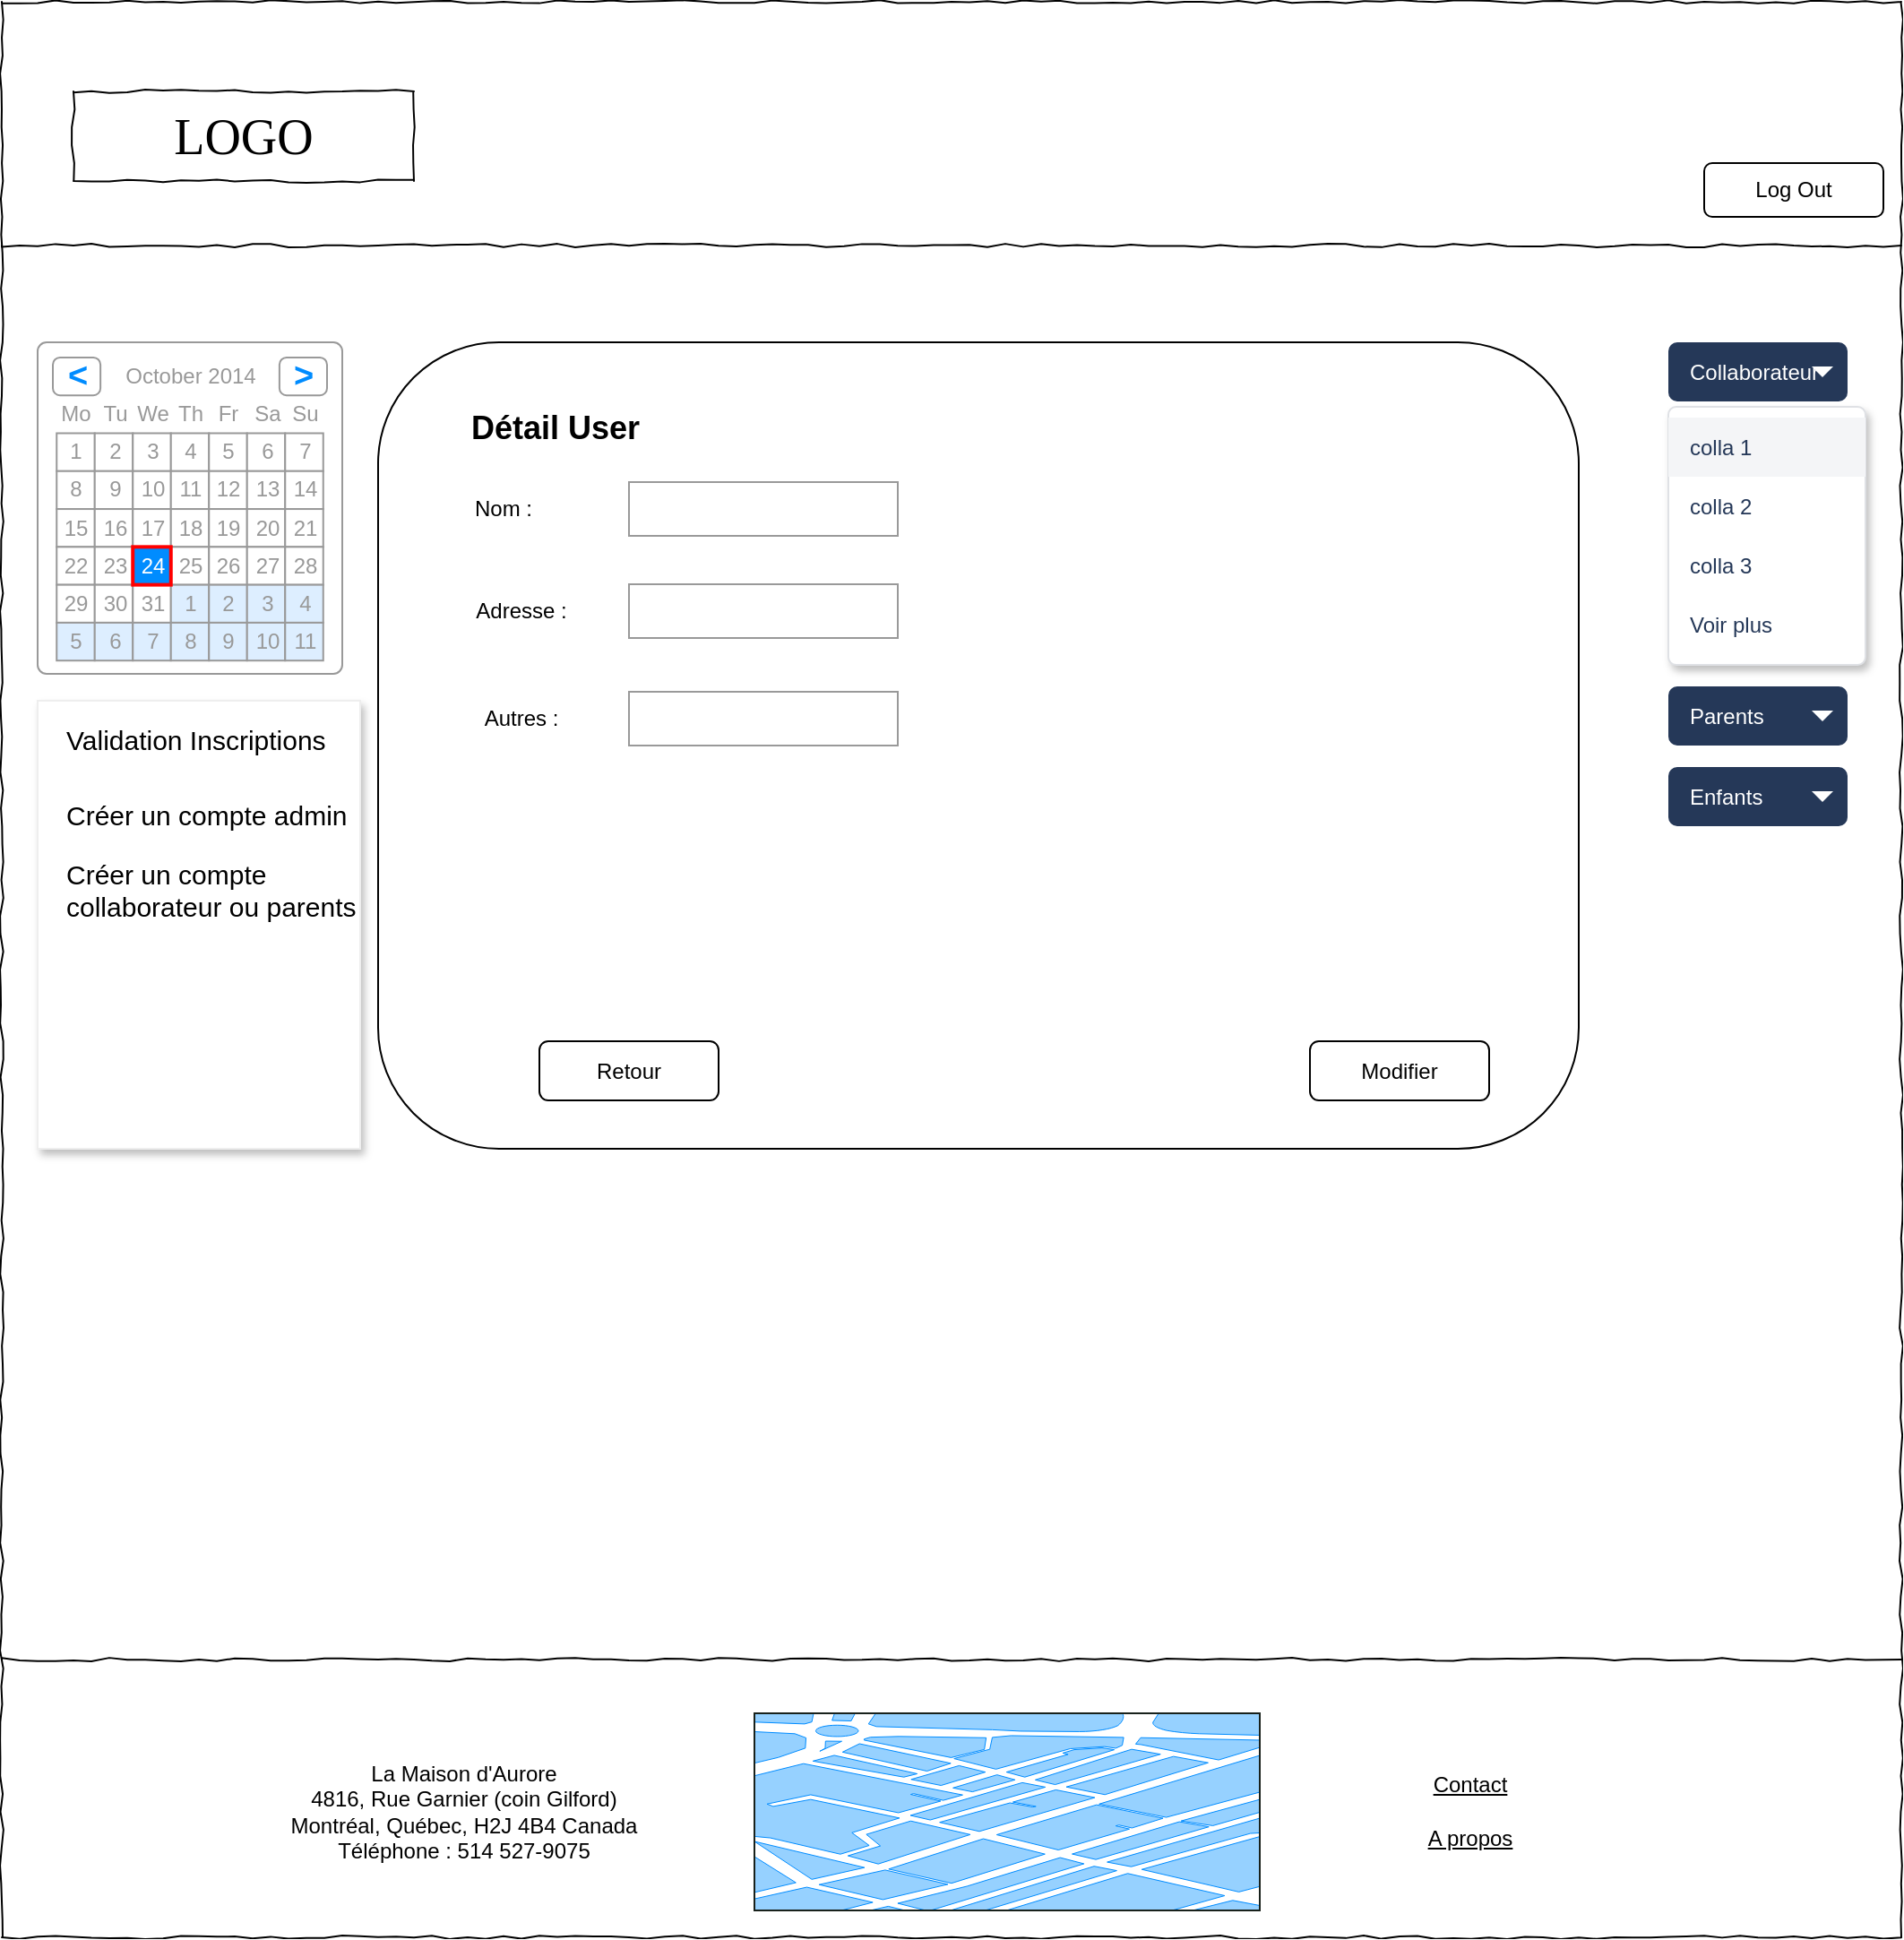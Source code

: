 <mxfile version="12.7.9" type="device"><diagram id="pYdvfN5qoWfZJTJxI68F" name="Page-1"><mxGraphModel dx="1278" dy="580" grid="1" gridSize="10" guides="1" tooltips="1" connect="1" arrows="1" fold="1" page="1" pageScale="1" pageWidth="850" pageHeight="1100" math="0" shadow="0"><root><mxCell id="EzVGDinSTwjoO5Y0ohgU-0"/><mxCell id="EzVGDinSTwjoO5Y0ohgU-1" parent="EzVGDinSTwjoO5Y0ohgU-0"/><mxCell id="vW4Id9L8aDtQEj2Flu6k-0" value="" style="whiteSpace=wrap;html=1;rounded=0;shadow=0;labelBackgroundColor=none;strokeColor=#000000;strokeWidth=1;fillColor=none;fontFamily=Verdana;fontSize=12;fontColor=#000000;align=center;comic=1;" parent="EzVGDinSTwjoO5Y0ohgU-1" vertex="1"><mxGeometry x="20" y="10" width="1060" height="1080" as="geometry"/></mxCell><mxCell id="vW4Id9L8aDtQEj2Flu6k-1" value="LOGO" style="whiteSpace=wrap;html=1;rounded=0;shadow=0;labelBackgroundColor=none;strokeWidth=1;fontFamily=Verdana;fontSize=28;align=center;comic=1;" parent="EzVGDinSTwjoO5Y0ohgU-1" vertex="1"><mxGeometry x="60" y="60" width="190" height="50" as="geometry"/></mxCell><mxCell id="vW4Id9L8aDtQEj2Flu6k-2" value="" style="line;strokeWidth=1;html=1;rounded=0;shadow=0;labelBackgroundColor=none;fillColor=none;fontFamily=Verdana;fontSize=14;fontColor=#000000;align=center;comic=1;" parent="EzVGDinSTwjoO5Y0ohgU-1" vertex="1"><mxGeometry x="20" y="141" width="1060" height="10" as="geometry"/></mxCell><mxCell id="vW4Id9L8aDtQEj2Flu6k-3" value="" style="line;strokeWidth=1;html=1;rounded=0;shadow=0;labelBackgroundColor=none;fillColor=none;fontFamily=Verdana;fontSize=14;fontColor=#000000;align=center;comic=1;" parent="EzVGDinSTwjoO5Y0ohgU-1" vertex="1"><mxGeometry x="20" y="930" width="1060" height="10" as="geometry"/></mxCell><mxCell id="vW4Id9L8aDtQEj2Flu6k-4" value="Contact" style="text;html=1;strokeColor=none;fillColor=none;align=center;verticalAlign=middle;whiteSpace=wrap;rounded=0;fontStyle=4" parent="EzVGDinSTwjoO5Y0ohgU-1" vertex="1"><mxGeometry x="773" y="995" width="133" height="20" as="geometry"/></mxCell><mxCell id="vW4Id9L8aDtQEj2Flu6k-5" value="A propos" style="text;html=1;strokeColor=none;fillColor=none;align=center;verticalAlign=middle;whiteSpace=wrap;rounded=0;fontStyle=4" parent="EzVGDinSTwjoO5Y0ohgU-1" vertex="1"><mxGeometry x="773" y="1025" width="133" height="20" as="geometry"/></mxCell><mxCell id="vW4Id9L8aDtQEj2Flu6k-6" value="" style="verticalLabelPosition=bottom;verticalAlign=top;html=1;shadow=0;dashed=0;strokeWidth=1;shape=mxgraph.ios.iBgMap;strokeColor=#18211b;strokeColor2=#008cff;fillColor2=#96D1FF;" parent="EzVGDinSTwjoO5Y0ohgU-1" vertex="1"><mxGeometry x="440" y="965" width="282" height="110" as="geometry"/></mxCell><mxCell id="vW4Id9L8aDtQEj2Flu6k-7" value="La Maison d'Aurore &lt;br&gt;4816, Rue Garnier (coin Gilford)&lt;br&gt;Montréal, Québec, H2J 4B4 Canada &lt;br&gt;Téléphone : 514 527-9075" style="text;html=1;strokeColor=none;fillColor=none;align=center;verticalAlign=middle;whiteSpace=wrap;rounded=0;fontStyle=0" parent="EzVGDinSTwjoO5Y0ohgU-1" vertex="1"><mxGeometry x="177.5" y="955" width="200" height="130" as="geometry"/></mxCell><mxCell id="Zo04l2iPIsnCxyLnfSjC-65" value="" style="rounded=1;whiteSpace=wrap;html=1;" parent="EzVGDinSTwjoO5Y0ohgU-1" vertex="1"><mxGeometry x="230" y="200" width="670" height="450" as="geometry"/></mxCell><mxCell id="Zo04l2iPIsnCxyLnfSjC-66" value="&lt;b&gt;&lt;font style=&quot;font-size: 18px&quot;&gt;Détail User&lt;/font&gt;&lt;/b&gt;" style="text;html=1;strokeColor=none;fillColor=none;align=left;verticalAlign=middle;whiteSpace=wrap;rounded=0;" parent="EzVGDinSTwjoO5Y0ohgU-1" vertex="1"><mxGeometry x="280" y="238" width="370" height="20" as="geometry"/></mxCell><mxCell id="Zo04l2iPIsnCxyLnfSjC-91" value="" style="group" parent="EzVGDinSTwjoO5Y0ohgU-1" vertex="1" connectable="0"><mxGeometry x="40" y="200" width="170" height="185" as="geometry"/></mxCell><mxCell id="Zo04l2iPIsnCxyLnfSjC-12" value="" style="strokeWidth=1;shadow=0;dashed=0;align=center;html=1;shape=mxgraph.mockup.forms.rrect;rSize=5;strokeColor=#999999;fillColor=#ffffff;" parent="Zo04l2iPIsnCxyLnfSjC-91" vertex="1"><mxGeometry width="170" height="185" as="geometry"/></mxCell><mxCell id="Zo04l2iPIsnCxyLnfSjC-13" value="October 2014" style="strokeWidth=1;shadow=0;dashed=0;align=center;html=1;shape=mxgraph.mockup.forms.anchor;fontColor=#999999;" parent="Zo04l2iPIsnCxyLnfSjC-12" vertex="1"><mxGeometry x="31.875" y="8.457" width="106.25" height="21.143" as="geometry"/></mxCell><mxCell id="Zo04l2iPIsnCxyLnfSjC-14" value="&lt;" style="strokeWidth=1;shadow=0;dashed=0;align=center;html=1;shape=mxgraph.mockup.forms.rrect;rSize=4;strokeColor=#999999;fontColor=#008cff;fontSize=19;fontStyle=1;" parent="Zo04l2iPIsnCxyLnfSjC-12" vertex="1"><mxGeometry x="8.5" y="8.457" width="26.562" height="21.143" as="geometry"/></mxCell><mxCell id="Zo04l2iPIsnCxyLnfSjC-15" value="&gt;" style="strokeWidth=1;shadow=0;dashed=0;align=center;html=1;shape=mxgraph.mockup.forms.rrect;rSize=4;strokeColor=#999999;fontColor=#008cff;fontSize=19;fontStyle=1;" parent="Zo04l2iPIsnCxyLnfSjC-12" vertex="1"><mxGeometry x="134.938" y="8.457" width="26.562" height="21.143" as="geometry"/></mxCell><mxCell id="Zo04l2iPIsnCxyLnfSjC-16" value="Mo" style="strokeWidth=1;shadow=0;dashed=0;align=center;html=1;shape=mxgraph.mockup.forms.anchor;fontColor=#999999;" parent="Zo04l2iPIsnCxyLnfSjC-12" vertex="1"><mxGeometry x="10.625" y="29.6" width="21.25" height="21.143" as="geometry"/></mxCell><mxCell id="Zo04l2iPIsnCxyLnfSjC-17" value="Tu" style="strokeWidth=1;shadow=0;dashed=0;align=center;html=1;shape=mxgraph.mockup.forms.anchor;fontColor=#999999;" parent="Zo04l2iPIsnCxyLnfSjC-12" vertex="1"><mxGeometry x="31.875" y="29.6" width="21.25" height="21.143" as="geometry"/></mxCell><mxCell id="Zo04l2iPIsnCxyLnfSjC-18" value="We" style="strokeWidth=1;shadow=0;dashed=0;align=center;html=1;shape=mxgraph.mockup.forms.anchor;fontColor=#999999;" parent="Zo04l2iPIsnCxyLnfSjC-12" vertex="1"><mxGeometry x="53.125" y="29.6" width="21.25" height="21.143" as="geometry"/></mxCell><mxCell id="Zo04l2iPIsnCxyLnfSjC-19" value="Th" style="strokeWidth=1;shadow=0;dashed=0;align=center;html=1;shape=mxgraph.mockup.forms.anchor;fontColor=#999999;" parent="Zo04l2iPIsnCxyLnfSjC-12" vertex="1"><mxGeometry x="74.375" y="29.6" width="21.25" height="21.143" as="geometry"/></mxCell><mxCell id="Zo04l2iPIsnCxyLnfSjC-20" value="Fr" style="strokeWidth=1;shadow=0;dashed=0;align=center;html=1;shape=mxgraph.mockup.forms.anchor;fontColor=#999999;" parent="Zo04l2iPIsnCxyLnfSjC-12" vertex="1"><mxGeometry x="95.625" y="29.6" width="21.25" height="21.143" as="geometry"/></mxCell><mxCell id="Zo04l2iPIsnCxyLnfSjC-21" value="Sa" style="strokeWidth=1;shadow=0;dashed=0;align=center;html=1;shape=mxgraph.mockup.forms.anchor;fontColor=#999999;" parent="Zo04l2iPIsnCxyLnfSjC-12" vertex="1"><mxGeometry x="116.875" y="29.6" width="21.25" height="21.143" as="geometry"/></mxCell><mxCell id="Zo04l2iPIsnCxyLnfSjC-22" value="Su" style="strokeWidth=1;shadow=0;dashed=0;align=center;html=1;shape=mxgraph.mockup.forms.anchor;fontColor=#999999;" parent="Zo04l2iPIsnCxyLnfSjC-12" vertex="1"><mxGeometry x="138.125" y="29.6" width="21.25" height="21.143" as="geometry"/></mxCell><mxCell id="Zo04l2iPIsnCxyLnfSjC-23" value="1" style="strokeWidth=1;shadow=0;dashed=0;align=center;html=1;shape=mxgraph.mockup.forms.rrect;rSize=0;strokeColor=#999999;fontColor=#999999;" parent="Zo04l2iPIsnCxyLnfSjC-12" vertex="1"><mxGeometry x="10.625" y="50.743" width="21.25" height="21.143" as="geometry"/></mxCell><mxCell id="Zo04l2iPIsnCxyLnfSjC-24" value="2" style="strokeWidth=1;shadow=0;dashed=0;align=center;html=1;shape=mxgraph.mockup.forms.rrect;rSize=0;strokeColor=#999999;fontColor=#999999;" parent="Zo04l2iPIsnCxyLnfSjC-12" vertex="1"><mxGeometry x="31.875" y="50.743" width="21.25" height="21.143" as="geometry"/></mxCell><mxCell id="Zo04l2iPIsnCxyLnfSjC-25" value="3" style="strokeWidth=1;shadow=0;dashed=0;align=center;html=1;shape=mxgraph.mockup.forms.rrect;rSize=0;strokeColor=#999999;fontColor=#999999;" parent="Zo04l2iPIsnCxyLnfSjC-12" vertex="1"><mxGeometry x="53.125" y="50.743" width="21.25" height="21.143" as="geometry"/></mxCell><mxCell id="Zo04l2iPIsnCxyLnfSjC-26" value="4" style="strokeWidth=1;shadow=0;dashed=0;align=center;html=1;shape=mxgraph.mockup.forms.rrect;rSize=0;strokeColor=#999999;fontColor=#999999;" parent="Zo04l2iPIsnCxyLnfSjC-12" vertex="1"><mxGeometry x="74.375" y="50.743" width="21.25" height="21.143" as="geometry"/></mxCell><mxCell id="Zo04l2iPIsnCxyLnfSjC-27" value="5" style="strokeWidth=1;shadow=0;dashed=0;align=center;html=1;shape=mxgraph.mockup.forms.rrect;rSize=0;strokeColor=#999999;fontColor=#999999;" parent="Zo04l2iPIsnCxyLnfSjC-12" vertex="1"><mxGeometry x="95.625" y="50.743" width="21.25" height="21.143" as="geometry"/></mxCell><mxCell id="Zo04l2iPIsnCxyLnfSjC-28" value="6" style="strokeWidth=1;shadow=0;dashed=0;align=center;html=1;shape=mxgraph.mockup.forms.rrect;rSize=0;strokeColor=#999999;fontColor=#999999;" parent="Zo04l2iPIsnCxyLnfSjC-12" vertex="1"><mxGeometry x="116.875" y="50.743" width="21.25" height="21.143" as="geometry"/></mxCell><mxCell id="Zo04l2iPIsnCxyLnfSjC-29" value="7" style="strokeWidth=1;shadow=0;dashed=0;align=center;html=1;shape=mxgraph.mockup.forms.rrect;rSize=0;strokeColor=#999999;fontColor=#999999;" parent="Zo04l2iPIsnCxyLnfSjC-12" vertex="1"><mxGeometry x="138.125" y="50.743" width="21.25" height="21.143" as="geometry"/></mxCell><mxCell id="Zo04l2iPIsnCxyLnfSjC-30" value="8" style="strokeWidth=1;shadow=0;dashed=0;align=center;html=1;shape=mxgraph.mockup.forms.rrect;rSize=0;strokeColor=#999999;fontColor=#999999;" parent="Zo04l2iPIsnCxyLnfSjC-12" vertex="1"><mxGeometry x="10.625" y="71.886" width="21.25" height="21.143" as="geometry"/></mxCell><mxCell id="Zo04l2iPIsnCxyLnfSjC-31" value="9" style="strokeWidth=1;shadow=0;dashed=0;align=center;html=1;shape=mxgraph.mockup.forms.rrect;rSize=0;strokeColor=#999999;fontColor=#999999;" parent="Zo04l2iPIsnCxyLnfSjC-12" vertex="1"><mxGeometry x="31.875" y="71.886" width="21.25" height="21.143" as="geometry"/></mxCell><mxCell id="Zo04l2iPIsnCxyLnfSjC-32" value="10" style="strokeWidth=1;shadow=0;dashed=0;align=center;html=1;shape=mxgraph.mockup.forms.rrect;rSize=0;strokeColor=#999999;fontColor=#999999;" parent="Zo04l2iPIsnCxyLnfSjC-12" vertex="1"><mxGeometry x="53.125" y="71.886" width="21.25" height="21.143" as="geometry"/></mxCell><mxCell id="Zo04l2iPIsnCxyLnfSjC-33" value="11" style="strokeWidth=1;shadow=0;dashed=0;align=center;html=1;shape=mxgraph.mockup.forms.rrect;rSize=0;strokeColor=#999999;fontColor=#999999;" parent="Zo04l2iPIsnCxyLnfSjC-12" vertex="1"><mxGeometry x="74.375" y="71.886" width="21.25" height="21.143" as="geometry"/></mxCell><mxCell id="Zo04l2iPIsnCxyLnfSjC-34" value="12" style="strokeWidth=1;shadow=0;dashed=0;align=center;html=1;shape=mxgraph.mockup.forms.rrect;rSize=0;strokeColor=#999999;fontColor=#999999;" parent="Zo04l2iPIsnCxyLnfSjC-12" vertex="1"><mxGeometry x="95.625" y="71.886" width="21.25" height="21.143" as="geometry"/></mxCell><mxCell id="Zo04l2iPIsnCxyLnfSjC-35" value="13" style="strokeWidth=1;shadow=0;dashed=0;align=center;html=1;shape=mxgraph.mockup.forms.rrect;rSize=0;strokeColor=#999999;fontColor=#999999;" parent="Zo04l2iPIsnCxyLnfSjC-12" vertex="1"><mxGeometry x="116.875" y="71.886" width="21.25" height="21.143" as="geometry"/></mxCell><mxCell id="Zo04l2iPIsnCxyLnfSjC-36" value="14" style="strokeWidth=1;shadow=0;dashed=0;align=center;html=1;shape=mxgraph.mockup.forms.rrect;rSize=0;strokeColor=#999999;fontColor=#999999;" parent="Zo04l2iPIsnCxyLnfSjC-12" vertex="1"><mxGeometry x="138.125" y="71.886" width="21.25" height="21.143" as="geometry"/></mxCell><mxCell id="Zo04l2iPIsnCxyLnfSjC-37" value="15" style="strokeWidth=1;shadow=0;dashed=0;align=center;html=1;shape=mxgraph.mockup.forms.rrect;rSize=0;strokeColor=#999999;fontColor=#999999;" parent="Zo04l2iPIsnCxyLnfSjC-12" vertex="1"><mxGeometry x="10.625" y="93.029" width="21.25" height="21.143" as="geometry"/></mxCell><mxCell id="Zo04l2iPIsnCxyLnfSjC-38" value="16" style="strokeWidth=1;shadow=0;dashed=0;align=center;html=1;shape=mxgraph.mockup.forms.rrect;rSize=0;strokeColor=#999999;fontColor=#999999;" parent="Zo04l2iPIsnCxyLnfSjC-12" vertex="1"><mxGeometry x="31.875" y="93.029" width="21.25" height="21.143" as="geometry"/></mxCell><mxCell id="Zo04l2iPIsnCxyLnfSjC-39" value="17" style="strokeWidth=1;shadow=0;dashed=0;align=center;html=1;shape=mxgraph.mockup.forms.rrect;rSize=0;strokeColor=#999999;fontColor=#999999;" parent="Zo04l2iPIsnCxyLnfSjC-12" vertex="1"><mxGeometry x="53.125" y="93.029" width="21.25" height="21.143" as="geometry"/></mxCell><mxCell id="Zo04l2iPIsnCxyLnfSjC-40" value="18" style="strokeWidth=1;shadow=0;dashed=0;align=center;html=1;shape=mxgraph.mockup.forms.rrect;rSize=0;strokeColor=#999999;fontColor=#999999;" parent="Zo04l2iPIsnCxyLnfSjC-12" vertex="1"><mxGeometry x="74.375" y="93.029" width="21.25" height="21.143" as="geometry"/></mxCell><mxCell id="Zo04l2iPIsnCxyLnfSjC-41" value="19" style="strokeWidth=1;shadow=0;dashed=0;align=center;html=1;shape=mxgraph.mockup.forms.rrect;rSize=0;strokeColor=#999999;fontColor=#999999;" parent="Zo04l2iPIsnCxyLnfSjC-12" vertex="1"><mxGeometry x="95.625" y="93.029" width="21.25" height="21.143" as="geometry"/></mxCell><mxCell id="Zo04l2iPIsnCxyLnfSjC-42" value="20" style="strokeWidth=1;shadow=0;dashed=0;align=center;html=1;shape=mxgraph.mockup.forms.rrect;rSize=0;strokeColor=#999999;fontColor=#999999;" parent="Zo04l2iPIsnCxyLnfSjC-12" vertex="1"><mxGeometry x="116.875" y="93.029" width="21.25" height="21.143" as="geometry"/></mxCell><mxCell id="Zo04l2iPIsnCxyLnfSjC-43" value="21" style="strokeWidth=1;shadow=0;dashed=0;align=center;html=1;shape=mxgraph.mockup.forms.rrect;rSize=0;strokeColor=#999999;fontColor=#999999;" parent="Zo04l2iPIsnCxyLnfSjC-12" vertex="1"><mxGeometry x="138.125" y="93.029" width="21.25" height="21.143" as="geometry"/></mxCell><mxCell id="Zo04l2iPIsnCxyLnfSjC-44" value="22" style="strokeWidth=1;shadow=0;dashed=0;align=center;html=1;shape=mxgraph.mockup.forms.rrect;rSize=0;strokeColor=#999999;fontColor=#999999;" parent="Zo04l2iPIsnCxyLnfSjC-12" vertex="1"><mxGeometry x="10.625" y="114.171" width="21.25" height="21.143" as="geometry"/></mxCell><mxCell id="Zo04l2iPIsnCxyLnfSjC-45" value="23" style="strokeWidth=1;shadow=0;dashed=0;align=center;html=1;shape=mxgraph.mockup.forms.rrect;rSize=0;strokeColor=#999999;fontColor=#999999;" parent="Zo04l2iPIsnCxyLnfSjC-12" vertex="1"><mxGeometry x="31.875" y="114.171" width="21.25" height="21.143" as="geometry"/></mxCell><mxCell id="Zo04l2iPIsnCxyLnfSjC-46" value="25" style="strokeWidth=1;shadow=0;dashed=0;align=center;html=1;shape=mxgraph.mockup.forms.rrect;rSize=0;strokeColor=#999999;fontColor=#999999;" parent="Zo04l2iPIsnCxyLnfSjC-12" vertex="1"><mxGeometry x="74.375" y="114.171" width="21.25" height="21.143" as="geometry"/></mxCell><mxCell id="Zo04l2iPIsnCxyLnfSjC-47" value="26" style="strokeWidth=1;shadow=0;dashed=0;align=center;html=1;shape=mxgraph.mockup.forms.rrect;rSize=0;strokeColor=#999999;fontColor=#999999;" parent="Zo04l2iPIsnCxyLnfSjC-12" vertex="1"><mxGeometry x="95.625" y="114.171" width="21.25" height="21.143" as="geometry"/></mxCell><mxCell id="Zo04l2iPIsnCxyLnfSjC-48" value="27" style="strokeWidth=1;shadow=0;dashed=0;align=center;html=1;shape=mxgraph.mockup.forms.rrect;rSize=0;strokeColor=#999999;fontColor=#999999;" parent="Zo04l2iPIsnCxyLnfSjC-12" vertex="1"><mxGeometry x="116.875" y="114.171" width="21.25" height="21.143" as="geometry"/></mxCell><mxCell id="Zo04l2iPIsnCxyLnfSjC-49" value="28" style="strokeWidth=1;shadow=0;dashed=0;align=center;html=1;shape=mxgraph.mockup.forms.rrect;rSize=0;strokeColor=#999999;fontColor=#999999;" parent="Zo04l2iPIsnCxyLnfSjC-12" vertex="1"><mxGeometry x="138.125" y="114.171" width="21.25" height="21.143" as="geometry"/></mxCell><mxCell id="Zo04l2iPIsnCxyLnfSjC-50" value="29" style="strokeWidth=1;shadow=0;dashed=0;align=center;html=1;shape=mxgraph.mockup.forms.rrect;rSize=0;strokeColor=#999999;fontColor=#999999;" parent="Zo04l2iPIsnCxyLnfSjC-12" vertex="1"><mxGeometry x="10.625" y="135.314" width="21.25" height="21.143" as="geometry"/></mxCell><mxCell id="Zo04l2iPIsnCxyLnfSjC-51" value="30" style="strokeWidth=1;shadow=0;dashed=0;align=center;html=1;shape=mxgraph.mockup.forms.rrect;rSize=0;strokeColor=#999999;fontColor=#999999;" parent="Zo04l2iPIsnCxyLnfSjC-12" vertex="1"><mxGeometry x="31.875" y="135.314" width="21.25" height="21.143" as="geometry"/></mxCell><mxCell id="Zo04l2iPIsnCxyLnfSjC-52" value="31" style="strokeWidth=1;shadow=0;dashed=0;align=center;html=1;shape=mxgraph.mockup.forms.rrect;rSize=0;strokeColor=#999999;fontColor=#999999;" parent="Zo04l2iPIsnCxyLnfSjC-12" vertex="1"><mxGeometry x="53.125" y="135.314" width="21.25" height="21.143" as="geometry"/></mxCell><mxCell id="Zo04l2iPIsnCxyLnfSjC-53" value="1" style="strokeWidth=1;shadow=0;dashed=0;align=center;html=1;shape=mxgraph.mockup.forms.rrect;rSize=0;strokeColor=#999999;fontColor=#999999;fillColor=#ddeeff;" parent="Zo04l2iPIsnCxyLnfSjC-12" vertex="1"><mxGeometry x="74.375" y="135.314" width="21.25" height="21.143" as="geometry"/></mxCell><mxCell id="Zo04l2iPIsnCxyLnfSjC-54" value="2" style="strokeWidth=1;shadow=0;dashed=0;align=center;html=1;shape=mxgraph.mockup.forms.rrect;rSize=0;strokeColor=#999999;fontColor=#999999;fillColor=#ddeeff;" parent="Zo04l2iPIsnCxyLnfSjC-12" vertex="1"><mxGeometry x="95.625" y="135.314" width="21.25" height="21.143" as="geometry"/></mxCell><mxCell id="Zo04l2iPIsnCxyLnfSjC-55" value="3" style="strokeWidth=1;shadow=0;dashed=0;align=center;html=1;shape=mxgraph.mockup.forms.rrect;rSize=0;strokeColor=#999999;fontColor=#999999;fillColor=#ddeeff;" parent="Zo04l2iPIsnCxyLnfSjC-12" vertex="1"><mxGeometry x="116.875" y="135.314" width="21.25" height="21.143" as="geometry"/></mxCell><mxCell id="Zo04l2iPIsnCxyLnfSjC-56" value="4" style="strokeWidth=1;shadow=0;dashed=0;align=center;html=1;shape=mxgraph.mockup.forms.rrect;rSize=0;strokeColor=#999999;fontColor=#999999;fillColor=#ddeeff;" parent="Zo04l2iPIsnCxyLnfSjC-12" vertex="1"><mxGeometry x="138.125" y="135.314" width="21.25" height="21.143" as="geometry"/></mxCell><mxCell id="Zo04l2iPIsnCxyLnfSjC-57" value="5" style="strokeWidth=1;shadow=0;dashed=0;align=center;html=1;shape=mxgraph.mockup.forms.rrect;rSize=0;strokeColor=#999999;fontColor=#999999;fillColor=#ddeeff;" parent="Zo04l2iPIsnCxyLnfSjC-12" vertex="1"><mxGeometry x="10.625" y="156.457" width="21.25" height="21.143" as="geometry"/></mxCell><mxCell id="Zo04l2iPIsnCxyLnfSjC-58" value="6" style="strokeWidth=1;shadow=0;dashed=0;align=center;html=1;shape=mxgraph.mockup.forms.rrect;rSize=0;strokeColor=#999999;fontColor=#999999;fillColor=#ddeeff;" parent="Zo04l2iPIsnCxyLnfSjC-12" vertex="1"><mxGeometry x="31.875" y="156.457" width="21.25" height="21.143" as="geometry"/></mxCell><mxCell id="Zo04l2iPIsnCxyLnfSjC-59" value="7" style="strokeWidth=1;shadow=0;dashed=0;align=center;html=1;shape=mxgraph.mockup.forms.rrect;rSize=0;strokeColor=#999999;fontColor=#999999;fillColor=#ddeeff;" parent="Zo04l2iPIsnCxyLnfSjC-12" vertex="1"><mxGeometry x="53.125" y="156.457" width="21.25" height="21.143" as="geometry"/></mxCell><mxCell id="Zo04l2iPIsnCxyLnfSjC-60" value="8" style="strokeWidth=1;shadow=0;dashed=0;align=center;html=1;shape=mxgraph.mockup.forms.rrect;rSize=0;strokeColor=#999999;fontColor=#999999;fillColor=#ddeeff;" parent="Zo04l2iPIsnCxyLnfSjC-12" vertex="1"><mxGeometry x="74.375" y="156.457" width="21.25" height="21.143" as="geometry"/></mxCell><mxCell id="Zo04l2iPIsnCxyLnfSjC-61" value="9" style="strokeWidth=1;shadow=0;dashed=0;align=center;html=1;shape=mxgraph.mockup.forms.rrect;rSize=0;strokeColor=#999999;fontColor=#999999;fillColor=#ddeeff;" parent="Zo04l2iPIsnCxyLnfSjC-12" vertex="1"><mxGeometry x="95.625" y="156.457" width="21.25" height="21.143" as="geometry"/></mxCell><mxCell id="Zo04l2iPIsnCxyLnfSjC-62" value="10" style="strokeWidth=1;shadow=0;dashed=0;align=center;html=1;shape=mxgraph.mockup.forms.rrect;rSize=0;strokeColor=#999999;fontColor=#999999;fillColor=#ddeeff;" parent="Zo04l2iPIsnCxyLnfSjC-12" vertex="1"><mxGeometry x="116.875" y="156.457" width="21.25" height="21.143" as="geometry"/></mxCell><mxCell id="Zo04l2iPIsnCxyLnfSjC-63" value="11" style="strokeWidth=1;shadow=0;dashed=0;align=center;html=1;shape=mxgraph.mockup.forms.rrect;rSize=0;strokeColor=#999999;fontColor=#999999;fillColor=#ddeeff;" parent="Zo04l2iPIsnCxyLnfSjC-12" vertex="1"><mxGeometry x="138.125" y="156.457" width="21.25" height="21.143" as="geometry"/></mxCell><mxCell id="Zo04l2iPIsnCxyLnfSjC-64" value="24" style="strokeWidth=1;shadow=0;dashed=0;align=center;html=1;shape=mxgraph.mockup.forms.rrect;rSize=0;strokeColor=#ff0000;fontColor=#ffffff;strokeWidth=2;fillColor=#008cff;" parent="Zo04l2iPIsnCxyLnfSjC-12" vertex="1"><mxGeometry x="53.125" y="114.171" width="21.25" height="21.143" as="geometry"/></mxCell><mxCell id="Zo04l2iPIsnCxyLnfSjC-118" value="" style="perimeter=none;dashed=0;shape=rect;fillColor=#ffffff;strokeColor=#eeeeee;shadow=1;" parent="EzVGDinSTwjoO5Y0ohgU-1" vertex="1"><mxGeometry x="40" y="400" width="180" height="250" as="geometry"/></mxCell><mxCell id="Zo04l2iPIsnCxyLnfSjC-119" value="Validation Inscriptions" style="text;verticalAlign=middle;fontSize=15;spacing=16;resizeWidth=1;" parent="Zo04l2iPIsnCxyLnfSjC-118" vertex="1"><mxGeometry width="180" height="42" relative="1" as="geometry"><mxPoint as="offset"/></mxGeometry></mxCell><mxCell id="Zo04l2iPIsnCxyLnfSjC-120" value="Créer un compte admin" style="text;verticalAlign=middle;fontSize=15;spacing=16;resizeWidth=1;" parent="Zo04l2iPIsnCxyLnfSjC-118" vertex="1"><mxGeometry width="180" height="42" relative="1" as="geometry"><mxPoint y="42" as="offset"/></mxGeometry></mxCell><mxCell id="Zo04l2iPIsnCxyLnfSjC-121" value="Créer un compte&#10;collaborateur ou parents" style="text;verticalAlign=middle;fontSize=15;spacing=16;resizeWidth=1;" parent="Zo04l2iPIsnCxyLnfSjC-118" vertex="1"><mxGeometry width="190.588" height="42" relative="1" as="geometry"><mxPoint y="84" as="offset"/></mxGeometry></mxCell><mxCell id="Zo04l2iPIsnCxyLnfSjC-126" value="Log Out" style="rounded=1;whiteSpace=wrap;html=1;" parent="EzVGDinSTwjoO5Y0ohgU-1" vertex="1"><mxGeometry x="970" y="100" width="100" height="30" as="geometry"/></mxCell><mxCell id="Zo04l2iPIsnCxyLnfSjC-136" value="" style="group" parent="EzVGDinSTwjoO5Y0ohgU-1" vertex="1" connectable="0"><mxGeometry x="950" y="480" width="110" height="417" as="geometry"/></mxCell><mxCell id="Zo04l2iPIsnCxyLnfSjC-1" value="" style="group" parent="Zo04l2iPIsnCxyLnfSjC-136" vertex="1" connectable="0"><mxGeometry y="192" width="110" height="180" as="geometry"/></mxCell><mxCell id="Zo04l2iPIsnCxyLnfSjC-135" value="" style="group" parent="Zo04l2iPIsnCxyLnfSjC-1" vertex="1" connectable="0"><mxGeometry y="-280" width="100" height="33" as="geometry"/></mxCell><mxCell id="vW4Id9L8aDtQEj2Flu6k-44" value="Parents" style="rounded=1;fillColor=#253858;strokeColor=none;html=1;fontColor=#ffffff;align=left;fontSize=12;spacingLeft=10" parent="Zo04l2iPIsnCxyLnfSjC-135" vertex="1"><mxGeometry width="100" height="33" as="geometry"/></mxCell><mxCell id="vW4Id9L8aDtQEj2Flu6k-45" value="" style="shape=triangle;direction=south;fillColor=#ffffff;strokeColor=none;html=1" parent="vW4Id9L8aDtQEj2Flu6k-44" vertex="1"><mxGeometry x="1" y="0.5" width="12" height="6" relative="1" as="geometry"><mxPoint x="-20" y="-3" as="offset"/></mxGeometry></mxCell><mxCell id="Zo04l2iPIsnCxyLnfSjC-2" value="" style="group" parent="Zo04l2iPIsnCxyLnfSjC-136" vertex="1" connectable="0"><mxGeometry y="237" width="110" height="180" as="geometry"/></mxCell><mxCell id="Zo04l2iPIsnCxyLnfSjC-3" value="Enfants" style="rounded=1;fillColor=#253858;strokeColor=none;html=1;fontColor=#ffffff;align=left;fontSize=12;spacingLeft=10" parent="Zo04l2iPIsnCxyLnfSjC-2" vertex="1"><mxGeometry y="-280" width="100" height="33" as="geometry"/></mxCell><mxCell id="Zo04l2iPIsnCxyLnfSjC-4" value="" style="shape=triangle;direction=south;fillColor=#ffffff;strokeColor=none;html=1" parent="Zo04l2iPIsnCxyLnfSjC-3" vertex="1"><mxGeometry x="1" y="0.5" width="12" height="6" relative="1" as="geometry"><mxPoint x="-20" y="-3" as="offset"/></mxGeometry></mxCell><mxCell id="Zo04l2iPIsnCxyLnfSjC-95" value="" style="group" parent="Zo04l2iPIsnCxyLnfSjC-136" vertex="1" connectable="0"><mxGeometry y="-280" width="110" height="180" as="geometry"/></mxCell><mxCell id="Zo04l2iPIsnCxyLnfSjC-71" value="" style="group" parent="Zo04l2iPIsnCxyLnfSjC-95" vertex="1" connectable="0"><mxGeometry width="110" height="180" as="geometry"/></mxCell><mxCell id="Zo04l2iPIsnCxyLnfSjC-10" value="" style="group" parent="Zo04l2iPIsnCxyLnfSjC-71" vertex="1" connectable="0"><mxGeometry width="110" height="180" as="geometry"/></mxCell><mxCell id="Zo04l2iPIsnCxyLnfSjC-0" value="" style="group" parent="Zo04l2iPIsnCxyLnfSjC-10" vertex="1" connectable="0"><mxGeometry width="110" height="180" as="geometry"/></mxCell><mxCell id="vW4Id9L8aDtQEj2Flu6k-36" value="Collaborateur" style="rounded=1;fillColor=#253858;strokeColor=none;html=1;fontColor=#ffffff;align=left;fontSize=12;spacingLeft=10" parent="Zo04l2iPIsnCxyLnfSjC-0" vertex="1"><mxGeometry width="100" height="33" as="geometry"/></mxCell><mxCell id="vW4Id9L8aDtQEj2Flu6k-37" value="" style="shape=triangle;direction=south;fillColor=#ffffff;strokeColor=none;html=1" parent="vW4Id9L8aDtQEj2Flu6k-36" vertex="1"><mxGeometry x="1" y="0.5" width="12" height="6" relative="1" as="geometry"><mxPoint x="-20" y="-3" as="offset"/></mxGeometry></mxCell><mxCell id="vW4Id9L8aDtQEj2Flu6k-38" value="" style="rounded=1;fillColor=#ffffff;strokeColor=#DFE1E5;shadow=1;html=1;arcSize=4" parent="Zo04l2iPIsnCxyLnfSjC-0" vertex="1"><mxGeometry y="36" width="110" height="144" as="geometry"/></mxCell><mxCell id="vW4Id9L8aDtQEj2Flu6k-39" value="colla 1" style="rounded=0;fillColor=#F4F5F7;strokeColor=none;shadow=0;html=1;align=left;fontSize=12;spacingLeft=10;fontColor=#253858;resizeWidth=1" parent="vW4Id9L8aDtQEj2Flu6k-38" vertex="1"><mxGeometry width="110" height="33" relative="1" as="geometry"><mxPoint y="6" as="offset"/></mxGeometry></mxCell><mxCell id="vW4Id9L8aDtQEj2Flu6k-40" value="colla 2" style="rounded=0;fillColor=none;strokeColor=none;shadow=0;html=1;align=left;fontSize=12;spacingLeft=10;fontColor=#253858;resizeWidth=1" parent="vW4Id9L8aDtQEj2Flu6k-38" vertex="1"><mxGeometry width="110" height="33" relative="1" as="geometry"><mxPoint y="39" as="offset"/></mxGeometry></mxCell><mxCell id="vW4Id9L8aDtQEj2Flu6k-41" value="colla 3" style="rounded=0;fillColor=none;strokeColor=none;shadow=0;html=1;align=left;fontSize=12;spacingLeft=10;fontColor=#253858;resizeWidth=1" parent="vW4Id9L8aDtQEj2Flu6k-38" vertex="1"><mxGeometry width="110" height="33" relative="1" as="geometry"><mxPoint y="72" as="offset"/></mxGeometry></mxCell><mxCell id="vW4Id9L8aDtQEj2Flu6k-42" value="Voir plus" style="rounded=0;fillColor=none;strokeColor=none;shadow=0;html=1;align=left;fontSize=12;spacingLeft=10;fontColor=#253858;resizeWidth=1" parent="vW4Id9L8aDtQEj2Flu6k-38" vertex="1"><mxGeometry width="110" height="33" relative="1" as="geometry"><mxPoint y="105" as="offset"/></mxGeometry></mxCell><mxCell id="Zo04l2iPIsnCxyLnfSjC-147" value="Modifier" style="rounded=1;whiteSpace=wrap;html=1;" parent="EzVGDinSTwjoO5Y0ohgU-1" vertex="1"><mxGeometry x="750" y="590" width="100" height="33" as="geometry"/></mxCell><mxCell id="Zo04l2iPIsnCxyLnfSjC-149" value="Retour" style="rounded=1;whiteSpace=wrap;html=1;" parent="EzVGDinSTwjoO5Y0ohgU-1" vertex="1"><mxGeometry x="320" y="590" width="100" height="33" as="geometry"/></mxCell><mxCell id="53JuYuz6eXBdNp2cnaMv-0" value="Nom :" style="text;html=1;strokeColor=none;fillColor=none;align=center;verticalAlign=middle;whiteSpace=wrap;rounded=0;" vertex="1" parent="EzVGDinSTwjoO5Y0ohgU-1"><mxGeometry x="280" y="283" width="40" height="20" as="geometry"/></mxCell><mxCell id="53JuYuz6eXBdNp2cnaMv-1" value="" style="strokeWidth=1;shadow=0;dashed=0;align=center;html=1;shape=mxgraph.mockup.forms.pwField;strokeColor=#999999;mainText=;align=left;fontColor=#666666;fontSize=17;spacingLeft=3;" vertex="1" parent="EzVGDinSTwjoO5Y0ohgU-1"><mxGeometry x="370" y="278" width="150" height="30" as="geometry"/></mxCell><mxCell id="53JuYuz6eXBdNp2cnaMv-2" value="Adresse :" style="text;html=1;strokeColor=none;fillColor=none;align=center;verticalAlign=middle;whiteSpace=wrap;rounded=0;" vertex="1" parent="EzVGDinSTwjoO5Y0ohgU-1"><mxGeometry x="280" y="340" width="60" height="20" as="geometry"/></mxCell><mxCell id="53JuYuz6eXBdNp2cnaMv-3" value="" style="strokeWidth=1;shadow=0;dashed=0;align=center;html=1;shape=mxgraph.mockup.forms.pwField;strokeColor=#999999;mainText=;align=left;fontColor=#666666;fontSize=17;spacingLeft=3;" vertex="1" parent="EzVGDinSTwjoO5Y0ohgU-1"><mxGeometry x="370" y="335" width="150" height="30" as="geometry"/></mxCell><mxCell id="53JuYuz6eXBdNp2cnaMv-4" value="Autres :" style="text;html=1;strokeColor=none;fillColor=none;align=center;verticalAlign=middle;whiteSpace=wrap;rounded=0;" vertex="1" parent="EzVGDinSTwjoO5Y0ohgU-1"><mxGeometry x="280" y="400" width="60" height="20" as="geometry"/></mxCell><mxCell id="53JuYuz6eXBdNp2cnaMv-5" value="" style="strokeWidth=1;shadow=0;dashed=0;align=center;html=1;shape=mxgraph.mockup.forms.pwField;strokeColor=#999999;mainText=;align=left;fontColor=#666666;fontSize=17;spacingLeft=3;" vertex="1" parent="EzVGDinSTwjoO5Y0ohgU-1"><mxGeometry x="370" y="395" width="150" height="30" as="geometry"/></mxCell></root></mxGraphModel></diagram></mxfile>